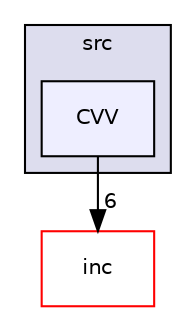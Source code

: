 digraph "src/CVV" {
  compound=true
  node [ fontsize="10", fontname="Helvetica"];
  edge [ labelfontsize="10", labelfontname="Helvetica"];
  subgraph clusterdir_68267d1309a1af8e8297ef4c3efbcdba {
    graph [ bgcolor="#ddddee", pencolor="black", label="src" fontname="Helvetica", fontsize="10", URL="dir_68267d1309a1af8e8297ef4c3efbcdba.html"]
  dir_d06b565ab941c93089eed4041d04d4eb [shape=box, label="CVV", style="filled", fillcolor="#eeeeff", pencolor="black", URL="dir_d06b565ab941c93089eed4041d04d4eb.html"];
  }
  dir_bfccd401955b95cf8c75461437045ac0 [shape=box label="inc" fillcolor="white" style="filled" color="red" URL="dir_bfccd401955b95cf8c75461437045ac0.html"];
  dir_d06b565ab941c93089eed4041d04d4eb->dir_bfccd401955b95cf8c75461437045ac0 [headlabel="6", labeldistance=1.5 headhref="dir_000005_000002.html"];
}

